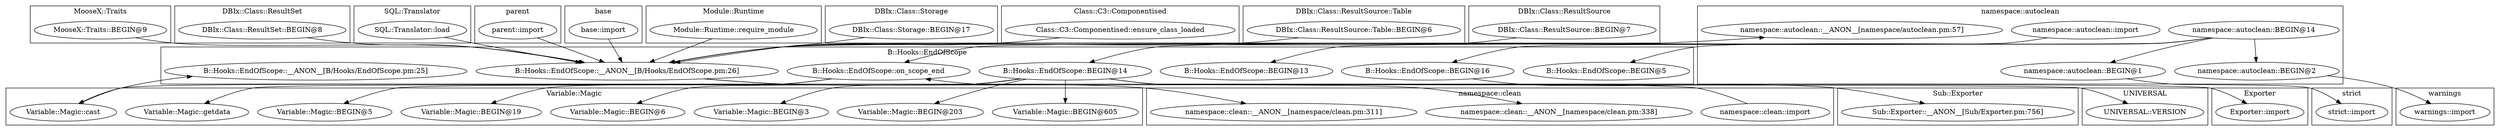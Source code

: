 digraph {
graph [overlap=false]
subgraph cluster_MooseX_Traits {
	label="MooseX::Traits";
	"MooseX::Traits::BEGIN@9";
}
subgraph cluster_Variable_Magic {
	label="Variable::Magic";
	"Variable::Magic::BEGIN@19";
	"Variable::Magic::BEGIN@5";
	"Variable::Magic::BEGIN@605";
	"Variable::Magic::BEGIN@203";
	"Variable::Magic::BEGIN@3";
	"Variable::Magic::cast";
	"Variable::Magic::getdata";
	"Variable::Magic::BEGIN@6";
}
subgraph cluster_DBIx_Class_ResultSet {
	label="DBIx::Class::ResultSet";
	"DBIx::Class::ResultSet::BEGIN@8";
}
subgraph cluster_SQL_Translator {
	label="SQL::Translator";
	"SQL::Translator::load";
}
subgraph cluster_parent {
	label="parent";
	"parent::import";
}
subgraph cluster_UNIVERSAL {
	label="UNIVERSAL";
	"UNIVERSAL::VERSION";
}
subgraph cluster_namespace_clean {
	label="namespace::clean";
	"namespace::clean::__ANON__[namespace/clean.pm:311]";
	"namespace::clean::import";
	"namespace::clean::__ANON__[namespace/clean.pm:338]";
}
subgraph cluster_base {
	label="base";
	"base::import";
}
subgraph cluster_Module_Runtime {
	label="Module::Runtime";
	"Module::Runtime::require_module";
}
subgraph cluster_DBIx_Class_Storage {
	label="DBIx::Class::Storage";
	"DBIx::Class::Storage::BEGIN@17";
}
subgraph cluster_Exporter {
	label="Exporter";
	"Exporter::import";
}
subgraph cluster_Class_C3_Componentised {
	label="Class::C3::Componentised";
	"Class::C3::Componentised::ensure_class_loaded";
}
subgraph cluster_DBIx_Class_ResultSource_Table {
	label="DBIx::Class::ResultSource::Table";
	"DBIx::Class::ResultSource::Table::BEGIN@6";
}
subgraph cluster_DBIx_Class_ResultSource {
	label="DBIx::Class::ResultSource";
	"DBIx::Class::ResultSource::BEGIN@7";
}
subgraph cluster_warnings {
	label="warnings";
	"warnings::import";
}
subgraph cluster_namespace_autoclean {
	label="namespace::autoclean";
	"namespace::autoclean::BEGIN@1";
	"namespace::autoclean::BEGIN@14";
	"namespace::autoclean::BEGIN@2";
	"namespace::autoclean::__ANON__[namespace/autoclean.pm:57]";
	"namespace::autoclean::import";
}
subgraph cluster_B_Hooks_EndOfScope {
	label="B::Hooks::EndOfScope";
	"B::Hooks::EndOfScope::__ANON__[B/Hooks/EndOfScope.pm:25]";
	"B::Hooks::EndOfScope::BEGIN@16";
	"B::Hooks::EndOfScope::__ANON__[B/Hooks/EndOfScope.pm:26]";
	"B::Hooks::EndOfScope::BEGIN@13";
	"B::Hooks::EndOfScope::BEGIN@14";
	"B::Hooks::EndOfScope::on_scope_end";
	"B::Hooks::EndOfScope::BEGIN@5";
}
subgraph cluster_Sub_Exporter {
	label="Sub::Exporter";
	"Sub::Exporter::__ANON__[Sub/Exporter.pm:756]";
}
subgraph cluster_strict {
	label="strict";
	"strict::import";
}
"B::Hooks::EndOfScope::BEGIN@14" -> "Variable::Magic::BEGIN@5";
"B::Hooks::EndOfScope::BEGIN@14" -> "Exporter::import";
"B::Hooks::EndOfScope::__ANON__[B/Hooks/EndOfScope.pm:26]" -> "namespace::clean::__ANON__[namespace/clean.pm:311]";
"B::Hooks::EndOfScope::on_scope_end" -> "Variable::Magic::getdata";
"B::Hooks::EndOfScope::BEGIN@14" -> "Variable::Magic::BEGIN@3";
"namespace::autoclean::BEGIN@14" -> "B::Hooks::EndOfScope::BEGIN@13";
"namespace::autoclean::BEGIN@14" -> "namespace::autoclean::BEGIN@1";
"B::Hooks::EndOfScope::on_scope_end" -> "Variable::Magic::cast";
"DBIx::Class::Storage::BEGIN@17" -> "B::Hooks::EndOfScope::__ANON__[B/Hooks/EndOfScope.pm:26]";
"Module::Runtime::require_module" -> "B::Hooks::EndOfScope::__ANON__[B/Hooks/EndOfScope.pm:26]";
"parent::import" -> "B::Hooks::EndOfScope::__ANON__[B/Hooks/EndOfScope.pm:26]";
"DBIx::Class::ResultSource::Table::BEGIN@6" -> "B::Hooks::EndOfScope::__ANON__[B/Hooks/EndOfScope.pm:26]";
"MooseX::Traits::BEGIN@9" -> "B::Hooks::EndOfScope::__ANON__[B/Hooks/EndOfScope.pm:26]";
"base::import" -> "B::Hooks::EndOfScope::__ANON__[B/Hooks/EndOfScope.pm:26]";
"DBIx::Class::ResultSet::BEGIN@8" -> "B::Hooks::EndOfScope::__ANON__[B/Hooks/EndOfScope.pm:26]";
"SQL::Translator::load" -> "B::Hooks::EndOfScope::__ANON__[B/Hooks/EndOfScope.pm:26]";
"Class::C3::Componentised::ensure_class_loaded" -> "B::Hooks::EndOfScope::__ANON__[B/Hooks/EndOfScope.pm:26]";
"DBIx::Class::ResultSource::BEGIN@7" -> "B::Hooks::EndOfScope::__ANON__[B/Hooks/EndOfScope.pm:26]";
"B::Hooks::EndOfScope::BEGIN@14" -> "Variable::Magic::BEGIN@6";
"B::Hooks::EndOfScope::BEGIN@14" -> "Variable::Magic::BEGIN@19";
"B::Hooks::EndOfScope::BEGIN@14" -> "Variable::Magic::BEGIN@203";
"namespace::autoclean::BEGIN@2" -> "warnings::import";
"namespace::autoclean::BEGIN@14" -> "B::Hooks::EndOfScope::BEGIN@16";
"namespace::autoclean::BEGIN@14" -> "B::Hooks::EndOfScope::BEGIN@5";
"namespace::autoclean::BEGIN@1" -> "strict::import";
"B::Hooks::EndOfScope::__ANON__[B/Hooks/EndOfScope.pm:26]" -> "namespace::autoclean::__ANON__[namespace/autoclean.pm:57]";
"B::Hooks::EndOfScope::BEGIN@14" -> "UNIVERSAL::VERSION";
"namespace::autoclean::BEGIN@14" -> "namespace::autoclean::BEGIN@2";
"B::Hooks::EndOfScope::BEGIN@16" -> "Sub::Exporter::__ANON__[Sub/Exporter.pm:756]";
"B::Hooks::EndOfScope::__ANON__[B/Hooks/EndOfScope.pm:26]" -> "namespace::clean::__ANON__[namespace/clean.pm:338]";
"namespace::clean::import" -> "B::Hooks::EndOfScope::on_scope_end";
"namespace::autoclean::import" -> "B::Hooks::EndOfScope::on_scope_end";
"Variable::Magic::cast" -> "B::Hooks::EndOfScope::__ANON__[B/Hooks/EndOfScope.pm:25]";
"B::Hooks::EndOfScope::BEGIN@14" -> "Variable::Magic::BEGIN@605";
"namespace::autoclean::BEGIN@14" -> "B::Hooks::EndOfScope::BEGIN@14";
}
